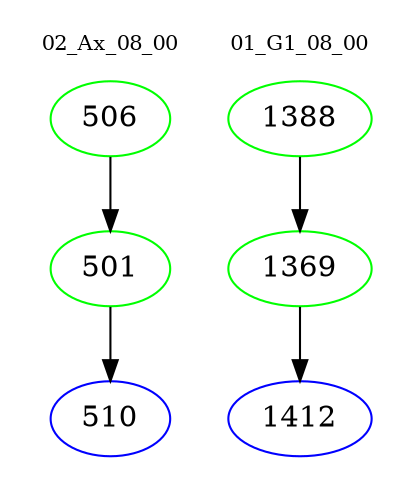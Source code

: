 digraph{
subgraph cluster_0 {
color = white
label = "02_Ax_08_00";
fontsize=10;
T0_506 [label="506", color="green"]
T0_506 -> T0_501 [color="black"]
T0_501 [label="501", color="green"]
T0_501 -> T0_510 [color="black"]
T0_510 [label="510", color="blue"]
}
subgraph cluster_1 {
color = white
label = "01_G1_08_00";
fontsize=10;
T1_1388 [label="1388", color="green"]
T1_1388 -> T1_1369 [color="black"]
T1_1369 [label="1369", color="green"]
T1_1369 -> T1_1412 [color="black"]
T1_1412 [label="1412", color="blue"]
}
}
